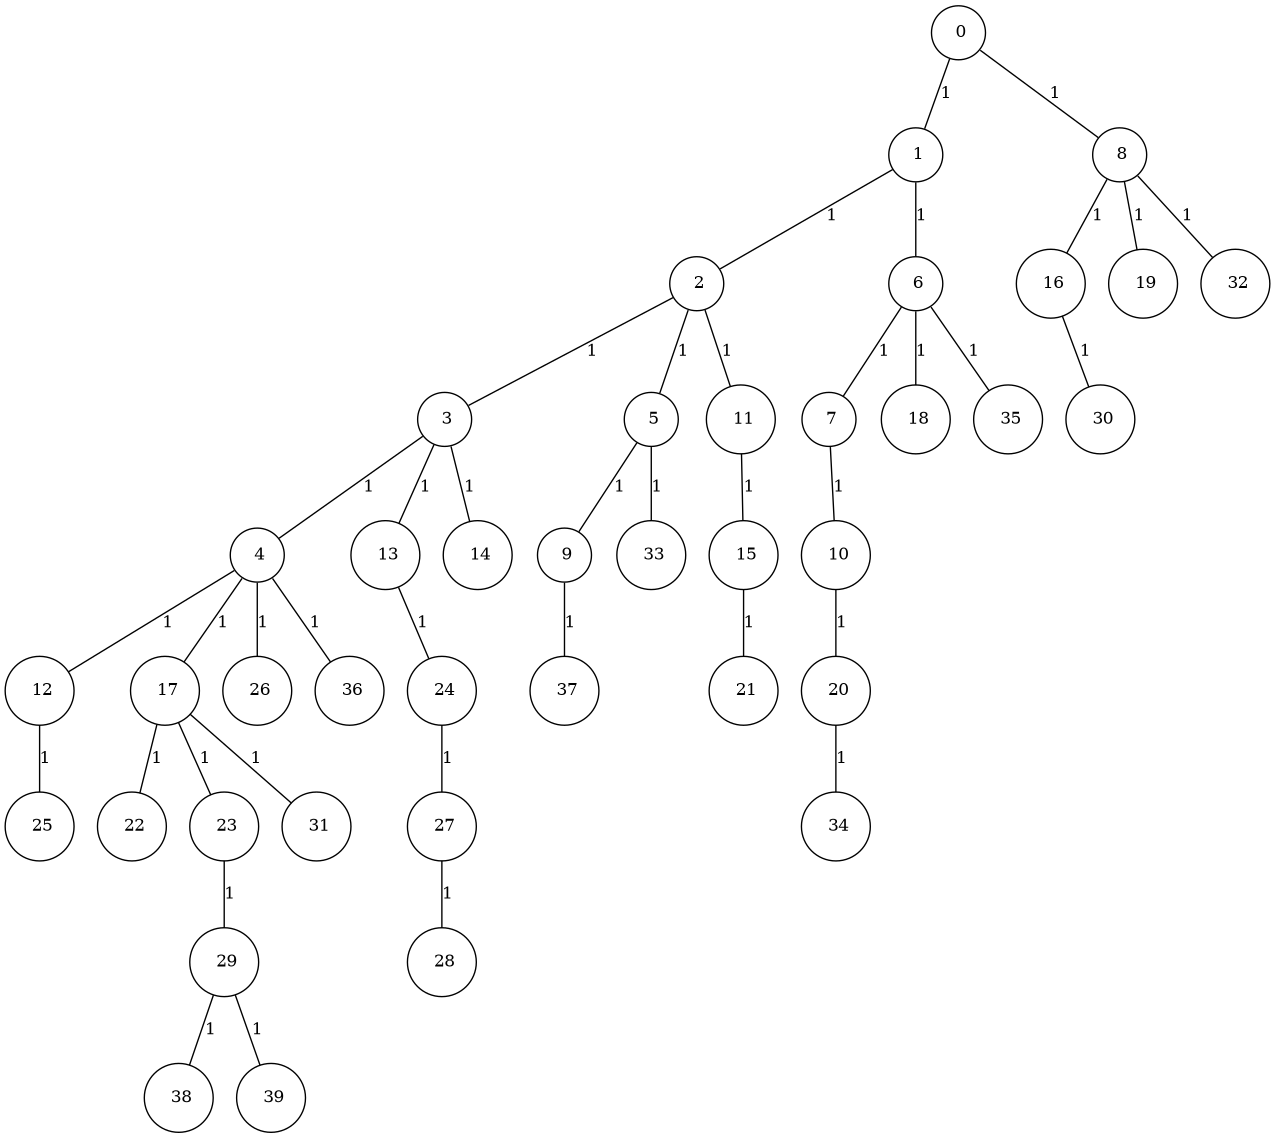 graph G {
size="8.5,11;"
ratio = "expand;"
fixedsize="true;"
overlap="scale;"
node[shape=circle,width=.12,hight=.12,fontsize=12]
edge[fontsize=12]

0[label=" 0" color=black, pos="1.4096866,0.59650408!"];
1[label=" 1" color=black, pos="2.5463926,2.2883261!"];
2[label=" 2" color=black, pos="0.13697485,0.058793101!"];
3[label=" 3" color=black, pos="0.16024842,2.3040502!"];
4[label=" 4" color=black, pos="0.81157948,1.7170473!"];
5[label=" 5" color=black, pos="0.82208636,2.4429307!"];
6[label=" 6" color=black, pos="1.6200753,1.1967186!"];
7[label=" 7" color=black, pos="1.9333111,2.9931248!"];
8[label=" 8" color=black, pos="0.40432097,1.1761793!"];
9[label=" 9" color=black, pos="1.3271842,2.4720993!"];
10[label=" 10" color=black, pos="0.18201352,2.6701519!"];
11[label=" 11" color=black, pos="1.2204587,1.9855934!"];
12[label=" 12" color=black, pos="2.3220697,0.3079709!"];
13[label=" 13" color=black, pos="1.1834996,1.5820842!"];
14[label=" 14" color=black, pos="0.51103852,1.0691138!"];
15[label=" 15" color=black, pos="0.49597289,0.78734729!"];
16[label=" 16" color=black, pos="2.6518675,2.8510074!"];
17[label=" 17" color=black, pos="1.4280321,1.4432108!"];
18[label=" 18" color=black, pos="0.85399916,1.9523075!"];
19[label=" 19" color=black, pos="0.087564803,2.106496!"];
20[label=" 20" color=black, pos="1.6405417,0.55379066!"];
21[label=" 21" color=black, pos="2.1653685,2.6276163!"];
22[label=" 22" color=black, pos="1.9146777,0.12075664!"];
23[label=" 23" color=black, pos="2.7589686,0.31094442!"];
24[label=" 24" color=black, pos="1.8716305,2.3898879!"];
25[label=" 25" color=black, pos="0.48505852,2.9097082!"];
26[label=" 26" color=black, pos="2.9464615,0.41351552!"];
27[label=" 27" color=black, pos="2.7999166,1.4436608!"];
28[label=" 28" color=black, pos="2.9344784,2.2644997!"];
29[label=" 29" color=black, pos="2.1333263,0.77625397!"];
30[label=" 30" color=black, pos="0.58884598,1.4586546!"];
31[label=" 31" color=black, pos="1.8051145,1.7586508!"];
32[label=" 32" color=black, pos="0.9315508,0.97640764!"];
33[label=" 33" color=black, pos="1.9816375,1.755667!"];
34[label=" 34" color=black, pos="0.74813148,2.9621252!"];
35[label=" 35" color=black, pos="2.689194,0.98850646!"];
36[label=" 36" color=black, pos="1.4032375,0.72351941!"];
37[label=" 37" color=black, pos="2.1451221,0.58456787!"];
38[label=" 38" color=black, pos="2.396784,2.0817827!"];
39[label=" 39" color=black, pos="0.81282146,1.8786436!"];
0--1[label="1"]
0--8[label="1"]
1--2[label="1"]
1--6[label="1"]
2--3[label="1"]
2--5[label="1"]
2--11[label="1"]
3--4[label="1"]
3--13[label="1"]
3--14[label="1"]
4--12[label="1"]
4--17[label="1"]
4--26[label="1"]
4--36[label="1"]
5--9[label="1"]
5--33[label="1"]
6--7[label="1"]
6--18[label="1"]
6--35[label="1"]
7--10[label="1"]
8--16[label="1"]
8--19[label="1"]
8--32[label="1"]
9--37[label="1"]
10--20[label="1"]
11--15[label="1"]
12--25[label="1"]
13--24[label="1"]
15--21[label="1"]
16--30[label="1"]
17--22[label="1"]
17--23[label="1"]
17--31[label="1"]
20--34[label="1"]
23--29[label="1"]
24--27[label="1"]
27--28[label="1"]
29--38[label="1"]
29--39[label="1"]

}
